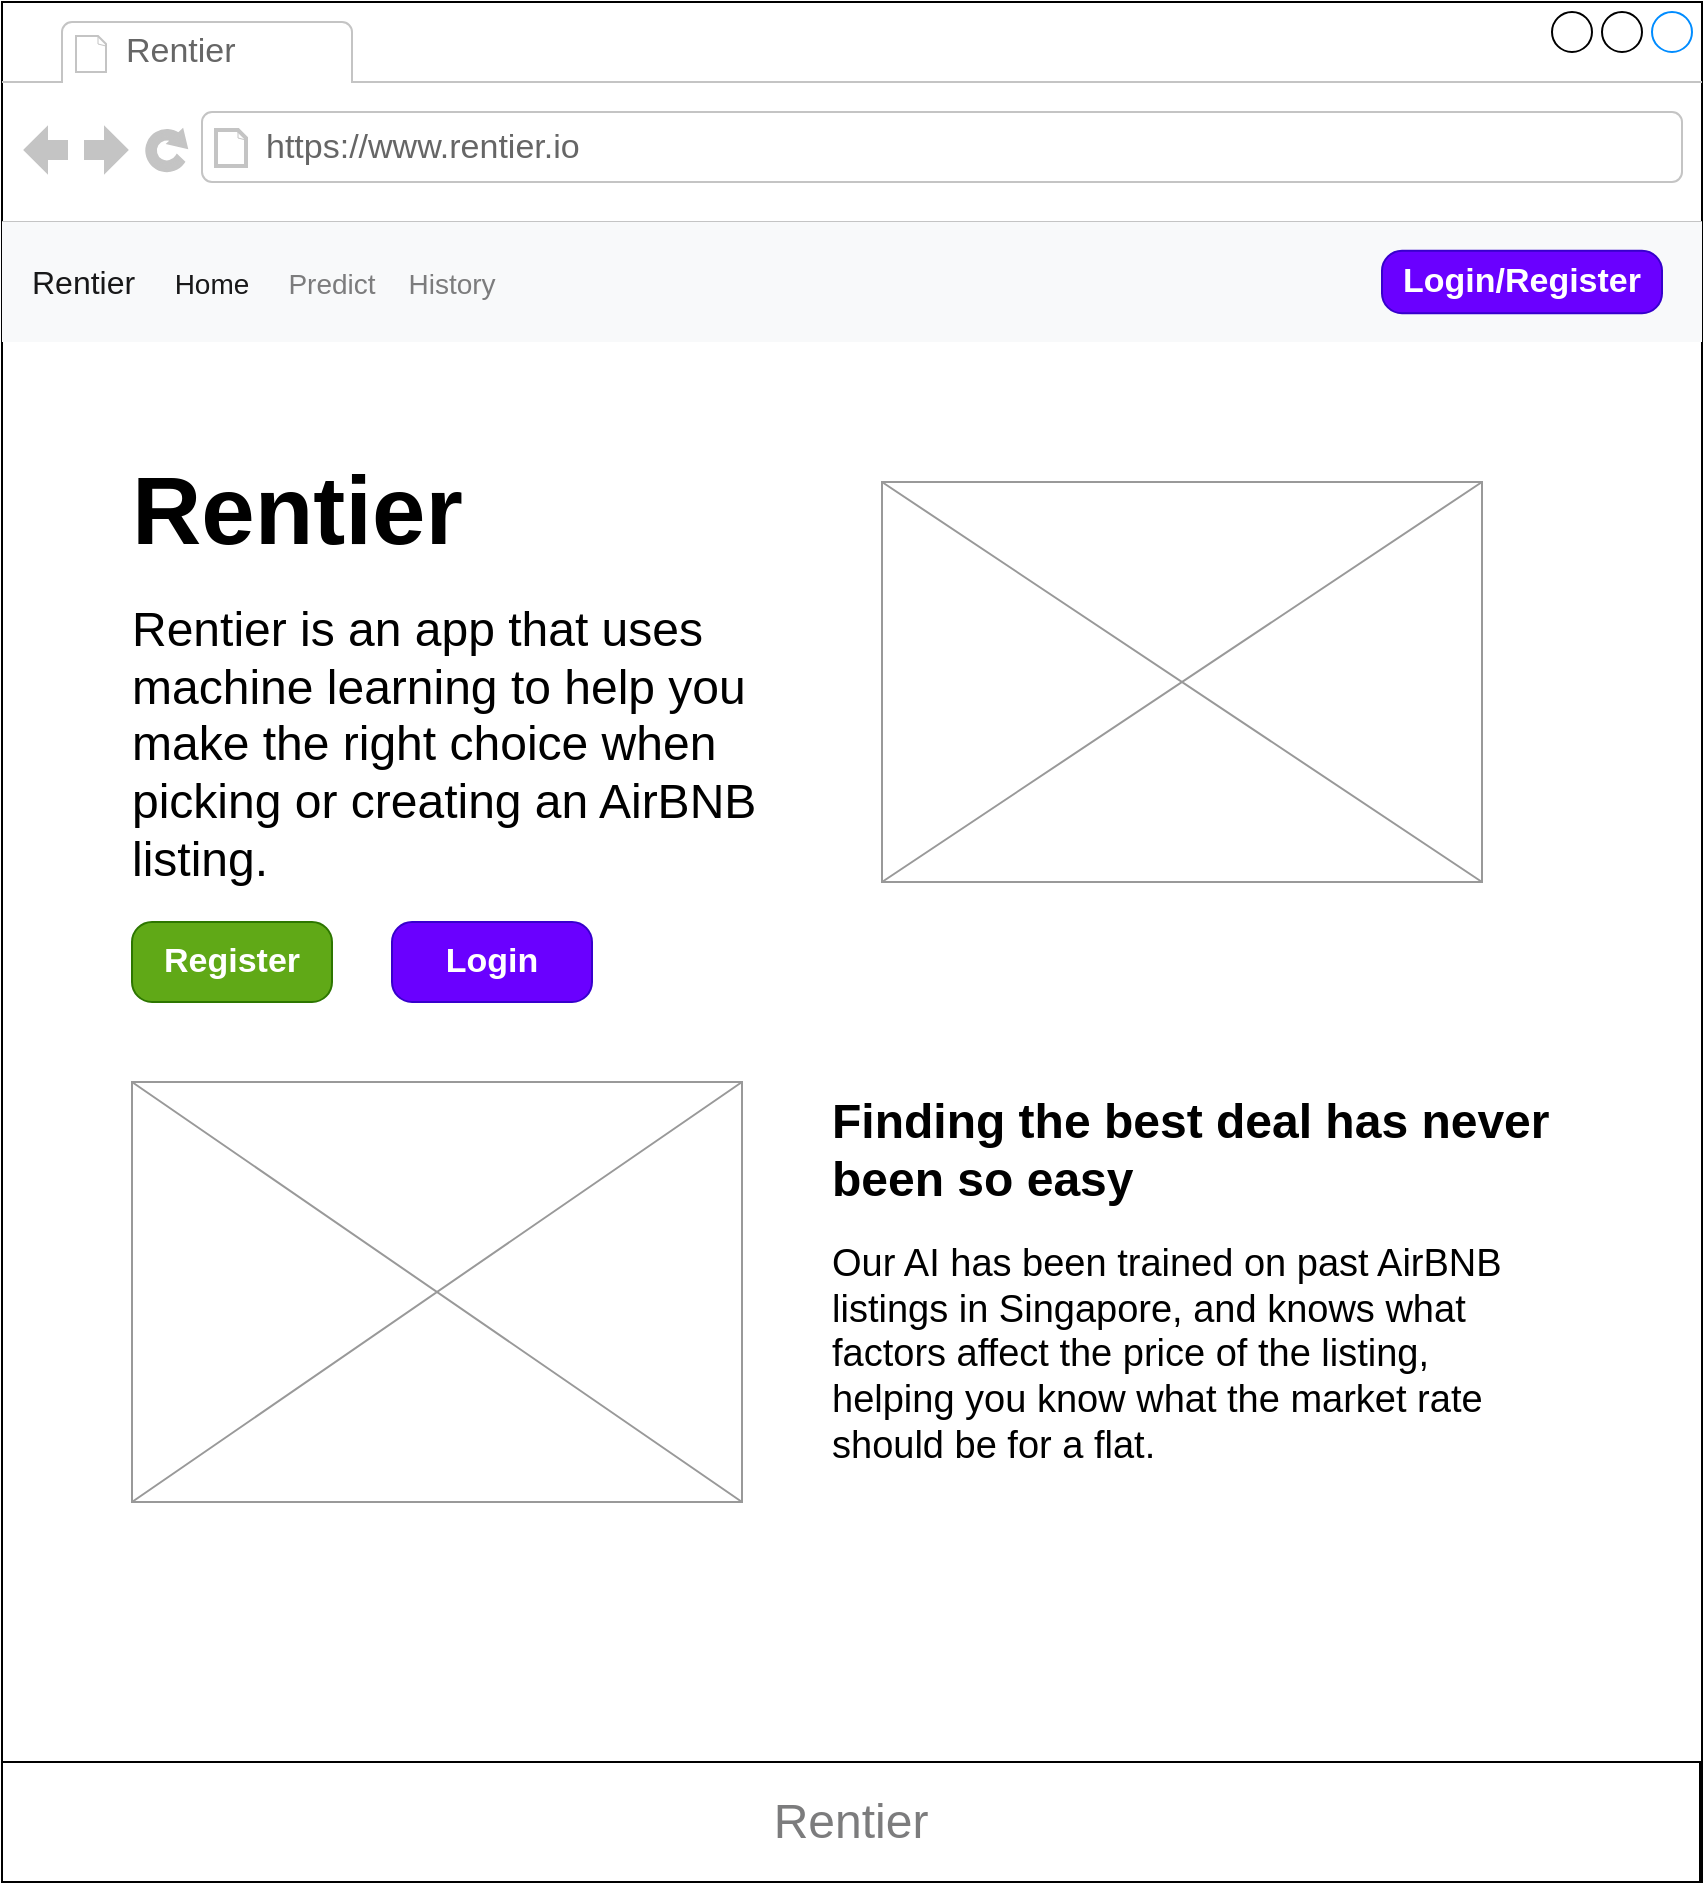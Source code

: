 <mxfile version="15.6.2" type="google" pages="5"><diagram id="wr2hf9peTP-QR5XF5ZSI" name="Home Page"><mxGraphModel dx="1378" dy="786" grid="1" gridSize="10" guides="1" tooltips="1" connect="1" arrows="1" fold="1" page="1" pageScale="1" pageWidth="850" pageHeight="1100" math="0" shadow="0"><root><mxCell id="0"/><mxCell id="1" parent="0"/><mxCell id="idosAbBk6d81yZNDhg0t-1" value="" style="strokeWidth=1;shadow=0;dashed=0;align=center;html=1;shape=mxgraph.mockup.containers.browserWindow;rSize=0;strokeColor2=#008cff;strokeColor3=#c4c4c4;mainText=,;recursiveResize=0;" vertex="1" parent="1"><mxGeometry width="850" height="940" as="geometry"/></mxCell><mxCell id="idosAbBk6d81yZNDhg0t-2" value="Rentier" style="strokeWidth=1;shadow=0;dashed=0;align=center;html=1;shape=mxgraph.mockup.containers.anchor;fontSize=17;fontColor=#666666;align=left;" vertex="1" parent="idosAbBk6d81yZNDhg0t-1"><mxGeometry x="60" y="12" width="110" height="26" as="geometry"/></mxCell><mxCell id="idosAbBk6d81yZNDhg0t-3" value="https://www.rentier.io" style="strokeWidth=1;shadow=0;dashed=0;align=center;html=1;shape=mxgraph.mockup.containers.anchor;rSize=0;fontSize=17;fontColor=#666666;align=left;" vertex="1" parent="idosAbBk6d81yZNDhg0t-1"><mxGeometry x="130" y="60" width="250" height="26" as="geometry"/></mxCell><mxCell id="idosAbBk6d81yZNDhg0t-4" value="Rentier" style="html=1;shadow=0;dashed=0;fillColor=#F8F9FA;strokeColor=none;fontSize=16;fontColor=#181819;align=left;spacing=15;" vertex="1" parent="idosAbBk6d81yZNDhg0t-1"><mxGeometry y="110" width="850" height="60" as="geometry"/></mxCell><mxCell id="idosAbBk6d81yZNDhg0t-5" value="Home" style="fillColor=none;strokeColor=none;fontSize=14;fontColor=#181819;align=center;" vertex="1" parent="idosAbBk6d81yZNDhg0t-4"><mxGeometry width="70" height="40" relative="1" as="geometry"><mxPoint x="70" y="10" as="offset"/></mxGeometry></mxCell><mxCell id="idosAbBk6d81yZNDhg0t-6" value="Predict" style="fillColor=none;strokeColor=none;fontSize=14;fontColor=#7C7C7D;align=center;" vertex="1" parent="idosAbBk6d81yZNDhg0t-4"><mxGeometry width="50" height="40" relative="1" as="geometry"><mxPoint x="140" y="10" as="offset"/></mxGeometry></mxCell><mxCell id="idosAbBk6d81yZNDhg0t-12" value="History" style="fillColor=none;strokeColor=none;fontSize=14;fontColor=#7C7C7D;align=center;" vertex="1" parent="idosAbBk6d81yZNDhg0t-4"><mxGeometry x="200" y="10" width="50" height="40" as="geometry"/></mxCell><mxCell id="idosAbBk6d81yZNDhg0t-13" value="Login/Register" style="strokeWidth=1;shadow=0;dashed=0;align=center;html=1;shape=mxgraph.mockup.buttons.button;mainText=;buttonStyle=round;fontSize=17;fontStyle=1;whiteSpace=wrap;fillColor=#6a00ff;strokeColor=#3700CC;fontColor=#ffffff;" vertex="1" parent="idosAbBk6d81yZNDhg0t-4"><mxGeometry x="690" y="14.38" width="140" height="31.25" as="geometry"/></mxCell><mxCell id="idosAbBk6d81yZNDhg0t-14" value="&lt;h1&gt;&lt;font style=&quot;font-size: 48px&quot;&gt;Rentier&lt;/font&gt;&lt;/h1&gt;&lt;p&gt;&lt;font style=&quot;font-size: 24px&quot;&gt;&lt;span&gt;&lt;/span&gt;&lt;span&gt;&lt;/span&gt;Rentier is an app that uses machine learning to help you make the right choice when picking or creating an AirBNB listing.&lt;/font&gt;&lt;br&gt;&lt;/p&gt;" style="text;html=1;strokeColor=none;fillColor=none;spacing=5;spacingTop=-20;whiteSpace=wrap;overflow=hidden;rounded=0;" vertex="1" parent="idosAbBk6d81yZNDhg0t-1"><mxGeometry x="60" y="220" width="370" height="230" as="geometry"/></mxCell><mxCell id="idosAbBk6d81yZNDhg0t-16" value="Register" style="strokeWidth=1;shadow=0;dashed=0;align=center;html=1;shape=mxgraph.mockup.buttons.button;mainText=;buttonStyle=round;fontSize=17;fontStyle=1;whiteSpace=wrap;fillColor=#60a917;strokeColor=#2D7600;fontColor=#ffffff;" vertex="1" parent="idosAbBk6d81yZNDhg0t-1"><mxGeometry x="65" y="460" width="100" height="40" as="geometry"/></mxCell><mxCell id="idosAbBk6d81yZNDhg0t-17" value="Login" style="strokeWidth=1;shadow=0;dashed=0;align=center;html=1;shape=mxgraph.mockup.buttons.button;mainText=;buttonStyle=round;fontSize=17;fontStyle=1;whiteSpace=wrap;fillColor=#6a00ff;strokeColor=#3700CC;fontColor=#ffffff;" vertex="1" parent="idosAbBk6d81yZNDhg0t-1"><mxGeometry x="195" y="460" width="100" height="40" as="geometry"/></mxCell><mxCell id="idosAbBk6d81yZNDhg0t-18" value="" style="verticalLabelPosition=bottom;shadow=0;dashed=0;align=center;html=1;verticalAlign=top;strokeWidth=1;shape=mxgraph.mockup.graphics.simpleIcon;strokeColor=#999999;fontSize=24;" vertex="1" parent="idosAbBk6d81yZNDhg0t-1"><mxGeometry x="440" y="240" width="300" height="200" as="geometry"/></mxCell><mxCell id="idosAbBk6d81yZNDhg0t-19" value="" style="verticalLabelPosition=bottom;shadow=0;dashed=0;align=center;html=1;verticalAlign=top;strokeWidth=1;shape=mxgraph.mockup.graphics.simpleIcon;strokeColor=#999999;fontSize=24;" vertex="1" parent="idosAbBk6d81yZNDhg0t-1"><mxGeometry x="65" y="540" width="305" height="210" as="geometry"/></mxCell><mxCell id="idosAbBk6d81yZNDhg0t-20" value="&lt;h1&gt;&lt;font style=&quot;font-size: 24px&quot;&gt;Finding the best deal has never been so easy&lt;/font&gt;&lt;/h1&gt;&lt;p&gt;&lt;font style=&quot;font-size: 19px&quot;&gt;Our AI has been trained on past AirBNB listings in Singapore, and knows what factors affect the price of the listing, helping you know what the market rate should be for a flat.&lt;/font&gt;&lt;/p&gt;" style="text;html=1;strokeColor=none;fillColor=none;spacing=5;spacingTop=-20;whiteSpace=wrap;overflow=hidden;rounded=0;" vertex="1" parent="idosAbBk6d81yZNDhg0t-1"><mxGeometry x="410" y="540" width="370" height="210" as="geometry"/></mxCell><mxCell id="KX4jK5u24epmwPZJg15z-1" value="Rentier" style="rounded=0;whiteSpace=wrap;html=1;fontSize=24;fontColor=#7C7C7D;fillColor=default;align=center;" vertex="1" parent="idosAbBk6d81yZNDhg0t-1"><mxGeometry y="880" width="849" height="60" as="geometry"/></mxCell></root></mxGraphModel></diagram><diagram name="Prediction" id="l5S5yUed-3uUM_Z5vK6P"><mxGraphModel dx="1969" dy="1123" grid="1" gridSize="10" guides="1" tooltips="1" connect="1" arrows="1" fold="1" page="1" pageScale="1" pageWidth="850" pageHeight="1100" math="0" shadow="0"><root><mxCell id="hEL4PH6zZd3SVlayn3tT-0"/><mxCell id="hEL4PH6zZd3SVlayn3tT-1" parent="hEL4PH6zZd3SVlayn3tT-0"/><mxCell id="hEL4PH6zZd3SVlayn3tT-2" value="" style="strokeWidth=1;shadow=0;dashed=0;align=center;html=1;shape=mxgraph.mockup.containers.browserWindow;rSize=0;strokeColor2=#008cff;strokeColor3=#c4c4c4;mainText=,;recursiveResize=0;" vertex="1" parent="hEL4PH6zZd3SVlayn3tT-1"><mxGeometry width="850" height="1960" as="geometry"/></mxCell><mxCell id="hEL4PH6zZd3SVlayn3tT-3" value="Rentier" style="strokeWidth=1;shadow=0;dashed=0;align=center;html=1;shape=mxgraph.mockup.containers.anchor;fontSize=17;fontColor=#666666;align=left;" vertex="1" parent="hEL4PH6zZd3SVlayn3tT-2"><mxGeometry x="60" y="12" width="110" height="26" as="geometry"/></mxCell><mxCell id="hEL4PH6zZd3SVlayn3tT-4" value="https://www.rentier.io/predict" style="strokeWidth=1;shadow=0;dashed=0;align=center;html=1;shape=mxgraph.mockup.containers.anchor;rSize=0;fontSize=17;fontColor=#666666;align=left;" vertex="1" parent="hEL4PH6zZd3SVlayn3tT-2"><mxGeometry x="130" y="60" width="250" height="26" as="geometry"/></mxCell><mxCell id="hEL4PH6zZd3SVlayn3tT-5" value="Rentier" style="html=1;shadow=0;dashed=0;fillColor=#F8F9FA;strokeColor=none;fontSize=16;fontColor=#181819;align=left;spacing=15;" vertex="1" parent="hEL4PH6zZd3SVlayn3tT-2"><mxGeometry y="110" width="850" height="60" as="geometry"/></mxCell><mxCell id="hEL4PH6zZd3SVlayn3tT-6" value="Home" style="fillColor=none;strokeColor=none;fontSize=14;fontColor=#7C7C7D;align=center;" vertex="1" parent="hEL4PH6zZd3SVlayn3tT-5"><mxGeometry width="70" height="40" relative="1" as="geometry"><mxPoint x="70" y="10" as="offset"/></mxGeometry></mxCell><mxCell id="hEL4PH6zZd3SVlayn3tT-7" value="Predict" style="fillColor=none;strokeColor=none;fontSize=14;fontColor=#181819;align=center;" vertex="1" parent="hEL4PH6zZd3SVlayn3tT-5"><mxGeometry width="50" height="40" relative="1" as="geometry"><mxPoint x="140" y="10" as="offset"/></mxGeometry></mxCell><mxCell id="hEL4PH6zZd3SVlayn3tT-8" value="History" style="fillColor=none;strokeColor=none;fontSize=14;fontColor=#7C7C7D;align=center;" vertex="1" parent="hEL4PH6zZd3SVlayn3tT-5"><mxGeometry x="200" y="10" width="50" height="40" as="geometry"/></mxCell><mxCell id="hEL4PH6zZd3SVlayn3tT-9" value="Logout" style="strokeWidth=1;shadow=0;dashed=0;align=center;html=1;shape=mxgraph.mockup.buttons.button;mainText=;buttonStyle=round;fontSize=17;fontStyle=1;whiteSpace=wrap;fillColor=#e51400;strokeColor=#B20000;fontColor=#ffffff;" vertex="1" parent="hEL4PH6zZd3SVlayn3tT-5"><mxGeometry x="690" y="14.38" width="140" height="31.25" as="geometry"/></mxCell><mxCell id="rL7fB-j-4pA3_Ognw6WV-0" value="&lt;h1&gt;&lt;font style=&quot;font-size: 38px&quot;&gt;Make a prediction&lt;/font&gt;&lt;/h1&gt;&lt;p&gt;Simply type down the details of the listing in question, and our AI model will make a prediction for you!&lt;/p&gt;" style="text;html=1;strokeColor=none;fillColor=none;spacing=5;spacingTop=-20;whiteSpace=wrap;overflow=hidden;rounded=0;fontSize=24;fontColor=#181819;align=left;" vertex="1" parent="hEL4PH6zZd3SVlayn3tT-2"><mxGeometry x="55" y="210" width="370" height="240" as="geometry"/></mxCell><mxCell id="HgRZv5uoOlBF2fvhtvtL-2" value="" style="rounded=1;whiteSpace=wrap;html=1;fontSize=38;fontColor=#7C7C7D;fillColor=default;align=left;" vertex="1" parent="hEL4PH6zZd3SVlayn3tT-2"><mxGeometry x="50" y="450" width="345" height="560" as="geometry"/></mxCell><mxCell id="HgRZv5uoOlBF2fvhtvtL-3" value="" style="strokeWidth=1;html=1;shadow=0;dashed=0;shape=mxgraph.ios.iTextInput;strokeColor=#444444;buttonText=;fontSize=8;whiteSpace=wrap;align=left;fontColor=#7C7C7D;fillColor=default;" vertex="1" parent="hEL4PH6zZd3SVlayn3tT-2"><mxGeometry x="125" y="497" width="200" height="27" as="geometry"/></mxCell><mxCell id="HgRZv5uoOlBF2fvhtvtL-5" value="&lt;font style=&quot;font-size: 12px&quot;&gt;Number of Bedrooms&lt;/font&gt;" style="text;html=1;strokeColor=none;fillColor=none;align=left;verticalAlign=middle;whiteSpace=wrap;rounded=0;fontSize=38;fontColor=#7C7C7D;" vertex="1" parent="hEL4PH6zZd3SVlayn3tT-2"><mxGeometry x="122.5" y="460" width="130" height="30" as="geometry"/></mxCell><mxCell id="HgRZv5uoOlBF2fvhtvtL-6" value="" style="strokeWidth=1;html=1;shadow=0;dashed=0;shape=mxgraph.ios.iTextInput;strokeColor=#444444;buttonText=;fontSize=8;whiteSpace=wrap;align=left;fontColor=#7C7C7D;fillColor=default;" vertex="1" parent="hEL4PH6zZd3SVlayn3tT-2"><mxGeometry x="125" y="561" width="200" height="27" as="geometry"/></mxCell><mxCell id="HgRZv5uoOlBF2fvhtvtL-7" value="&lt;font style=&quot;font-size: 12px&quot;&gt;Number of Bathrooms&lt;/font&gt;" style="text;html=1;strokeColor=none;fillColor=none;align=left;verticalAlign=middle;whiteSpace=wrap;rounded=0;fontSize=38;fontColor=#7C7C7D;" vertex="1" parent="hEL4PH6zZd3SVlayn3tT-2"><mxGeometry x="122.5" y="524" width="130" height="30" as="geometry"/></mxCell><mxCell id="HgRZv5uoOlBF2fvhtvtL-8" value="" style="strokeWidth=1;html=1;shadow=0;dashed=0;shape=mxgraph.ios.iTextInput;strokeColor=#444444;buttonText=;fontSize=8;whiteSpace=wrap;align=left;fontColor=#7C7C7D;fillColor=default;" vertex="1" parent="hEL4PH6zZd3SVlayn3tT-2"><mxGeometry x="125" y="625" width="200" height="27" as="geometry"/></mxCell><mxCell id="HgRZv5uoOlBF2fvhtvtL-9" value="&lt;font style=&quot;font-size: 12px&quot;&gt;Accommodates&lt;/font&gt;" style="text;html=1;strokeColor=none;fillColor=none;align=left;verticalAlign=middle;whiteSpace=wrap;rounded=0;fontSize=38;fontColor=#7C7C7D;" vertex="1" parent="hEL4PH6zZd3SVlayn3tT-2"><mxGeometry x="122.5" y="588" width="130" height="30" as="geometry"/></mxCell><mxCell id="RVHA_EwV0sQJcRJ93rix-0" value="Select Room Type" style="html=1;shadow=0;dashed=0;shape=mxgraph.bootstrap.rrect;rSize=5;strokeColor=#505050;strokeWidth=1;fillColor=#ffffff;fontColor=#777777;whiteSpace=wrap;align=left;verticalAlign=middle;fontStyle=0;fontSize=12;spacing=15;" vertex="1" parent="hEL4PH6zZd3SVlayn3tT-2"><mxGeometry x="122.5" y="696.5" width="200" height="27" as="geometry"/></mxCell><mxCell id="RVHA_EwV0sQJcRJ93rix-1" value="" style="shape=triangle;direction=south;fillColor=#495057;strokeColor=none;perimeter=none;fontSize=12;fontColor=#7C7C7D;align=left;" vertex="1" parent="RVHA_EwV0sQJcRJ93rix-0"><mxGeometry x="1" y="0.5" width="10" height="5" relative="1" as="geometry"><mxPoint x="-17" y="-2.5" as="offset"/></mxGeometry></mxCell><mxCell id="RVHA_EwV0sQJcRJ93rix-2" value="&lt;font style=&quot;font-size: 12px&quot;&gt;Room Type&lt;/font&gt;" style="text;html=1;strokeColor=none;fillColor=none;align=left;verticalAlign=middle;whiteSpace=wrap;rounded=0;fontSize=38;fontColor=#7C7C7D;" vertex="1" parent="hEL4PH6zZd3SVlayn3tT-2"><mxGeometry x="122.5" y="656.5" width="130" height="30" as="geometry"/></mxCell><mxCell id="RVHA_EwV0sQJcRJ93rix-3" value="Select Neighborhood" style="html=1;shadow=0;dashed=0;shape=mxgraph.bootstrap.rrect;rSize=5;strokeColor=#505050;strokeWidth=1;fillColor=#ffffff;fontColor=#777777;whiteSpace=wrap;align=left;verticalAlign=middle;fontStyle=0;fontSize=12;spacing=15;" vertex="1" parent="hEL4PH6zZd3SVlayn3tT-2"><mxGeometry x="122.5" y="763.5" width="200" height="27" as="geometry"/></mxCell><mxCell id="RVHA_EwV0sQJcRJ93rix-4" value="" style="shape=triangle;direction=south;fillColor=#495057;strokeColor=none;perimeter=none;fontSize=12;fontColor=#7C7C7D;align=left;" vertex="1" parent="RVHA_EwV0sQJcRJ93rix-3"><mxGeometry x="1" y="0.5" width="10" height="5" relative="1" as="geometry"><mxPoint x="-17" y="-2.5" as="offset"/></mxGeometry></mxCell><mxCell id="RVHA_EwV0sQJcRJ93rix-5" value="&lt;font style=&quot;font-size: 12px&quot;&gt;Neighborhood&lt;/font&gt;" style="text;html=1;strokeColor=none;fillColor=none;align=left;verticalAlign=middle;whiteSpace=wrap;rounded=0;fontSize=38;fontColor=#7C7C7D;" vertex="1" parent="hEL4PH6zZd3SVlayn3tT-2"><mxGeometry x="122.5" y="723.5" width="130" height="30" as="geometry"/></mxCell><mxCell id="RVHA_EwV0sQJcRJ93rix-6" value="Elevator Access?" style="html=1;shadow=0;dashed=0;shape=mxgraph.bootstrap.checkbox2;labelPosition=right;verticalLabelPosition=middle;align=left;verticalAlign=middle;gradientColor=#DEDEDE;fillColor=#EDEDED;checked=1;spacing=5;checkedFill=#0085FC;checkedStroke=#ffffff;sketch=0;fontSize=12;fontColor=#7C7C7D;" vertex="1" parent="hEL4PH6zZd3SVlayn3tT-2"><mxGeometry x="125" y="810" width="10" height="10" as="geometry"/></mxCell><mxCell id="RVHA_EwV0sQJcRJ93rix-7" value="Pool?" style="html=1;shadow=0;dashed=0;shape=mxgraph.bootstrap.checkbox2;labelPosition=right;verticalLabelPosition=middle;align=left;verticalAlign=middle;gradientColor=#DEDEDE;fillColor=#EDEDED;checked=0;spacing=5;fontColor=#6C767D;checkedFill=#0085FC;checkedStroke=#ffffff;sketch=0;fontSize=12;" vertex="1" parent="hEL4PH6zZd3SVlayn3tT-2"><mxGeometry x="125" y="830" width="10" height="10" as="geometry"/></mxCell><mxCell id="pL9EEipy-SoHtth5L1uI-0" value="" style="strokeWidth=1;html=1;shadow=0;dashed=0;shape=mxgraph.ios.iTextInput;strokeColor=#444444;buttonText=;fontSize=8;whiteSpace=wrap;align=left;fontColor=#7C7C7D;fillColor=default;" vertex="1" parent="hEL4PH6zZd3SVlayn3tT-2"><mxGeometry x="122.5" y="877" width="200" height="27" as="geometry"/></mxCell><mxCell id="pL9EEipy-SoHtth5L1uI-1" value="&lt;font style=&quot;font-size: 12px&quot;&gt;Actual Listing Price (Optional)&lt;/font&gt;" style="text;html=1;strokeColor=none;fillColor=none;align=left;verticalAlign=middle;whiteSpace=wrap;rounded=0;fontSize=38;fontColor=#7C7C7D;" vertex="1" parent="hEL4PH6zZd3SVlayn3tT-2"><mxGeometry x="120" y="840" width="191.25" height="30" as="geometry"/></mxCell><mxCell id="pL9EEipy-SoHtth5L1uI-5" value="" style="strokeWidth=1;html=1;shadow=0;dashed=0;shape=mxgraph.ios.iTextInput;strokeColor=#444444;buttonText=;fontSize=8;whiteSpace=wrap;align=left;fontColor=#7C7C7D;fillColor=default;" vertex="1" parent="hEL4PH6zZd3SVlayn3tT-2"><mxGeometry x="123.75" y="941" width="200" height="27" as="geometry"/></mxCell><mxCell id="pL9EEipy-SoHtth5L1uI-6" value="&lt;font style=&quot;font-size: 12px&quot;&gt;Link to Listing (Optional)&lt;/font&gt;" style="text;html=1;strokeColor=none;fillColor=none;align=left;verticalAlign=middle;whiteSpace=wrap;rounded=0;fontSize=38;fontColor=#7C7C7D;" vertex="1" parent="hEL4PH6zZd3SVlayn3tT-2"><mxGeometry x="121.25" y="904" width="191.25" height="30" as="geometry"/></mxCell><mxCell id="pL9EEipy-SoHtth5L1uI-7" value="Submit" style="html=1;shadow=0;dashed=0;shape=mxgraph.bootstrap.rrect;rSize=5;strokeWidth=1;whiteSpace=wrap;align=center;verticalAlign=middle;spacingLeft=0;fontStyle=0;fontSize=16;spacing=5;fillColor=#008a00;fontColor=#ffffff;strokeColor=#005700;" vertex="1" parent="hEL4PH6zZd3SVlayn3tT-2"><mxGeometry x="123.75" y="1030" width="90" height="40" as="geometry"/></mxCell><mxCell id="pL9EEipy-SoHtth5L1uI-8" value="Reset" style="html=1;shadow=0;dashed=0;shape=mxgraph.bootstrap.rrect;rSize=5;strokeWidth=1;whiteSpace=wrap;align=center;verticalAlign=middle;spacingLeft=0;fontStyle=0;fontSize=16;spacing=5;fillColor=#e51400;fontColor=#ffffff;strokeColor=#B20000;" vertex="1" parent="hEL4PH6zZd3SVlayn3tT-2"><mxGeometry x="242.5" y="1030" width="80" height="40" as="geometry"/></mxCell><mxCell id="pL9EEipy-SoHtth5L1uI-9" value="&lt;span&gt;&lt;/span&gt;&lt;span&gt;&lt;/span&gt;&lt;span&gt;&lt;b&gt;&lt;font style=&quot;font-size: 24px&quot;&gt;The predicted rental fee is...&lt;/font&gt;&lt;/b&gt;&lt;/span&gt;&lt;font color=&quot;#6c767d&quot; style=&quot;font-size: 24px&quot;&gt;&lt;b&gt;&lt;font style=&quot;font-size: 24px&quot;&gt;&lt;br style=&quot;font-size: 10px&quot;&gt;&lt;br&gt;&lt;div style=&quot;text-align: center&quot;&gt;&lt;span style=&quot;color: rgb(0 , 0 , 0) ; font-weight: normal&quot;&gt;&lt;font style=&quot;font-size: 24px&quot;&gt;$XX per night&lt;/font&gt;&lt;/span&gt;&lt;/div&gt;&lt;/font&gt;&lt;/b&gt;&lt;/font&gt;&lt;div style=&quot;text-align: center ; font-size: 24px&quot;&gt;&lt;font style=&quot;font-size: 24px&quot;&gt;which is $XX more/less than the listing price&lt;/font&gt;&lt;/div&gt;" style="html=1;shadow=0;dashed=0;shape=mxgraph.bootstrap.rrect;rSize=5;strokeColor=#DFDFDF;html=1;whiteSpace=wrap;fillColor=#ffffff;fontColor=#000000;verticalAlign=top;align=left;spacing=20;fontSize=14;" vertex="1" parent="hEL4PH6zZd3SVlayn3tT-2"><mxGeometry x="450" y="569.5" width="340" height="260.5" as="geometry"/></mxCell><mxCell id="pL9EEipy-SoHtth5L1uI-10" value="&lt;font color=&quot;#0066cc&quot;&gt;Why?&lt;/font&gt;" style="html=1;shadow=0;dashed=0;shape=mxgraph.bootstrap.rrect;rSize=5;perimeter=none;whiteSpace=wrap;fillColor=none;strokeColor=none;fontColor=#0085FC;resizeWidth=1;fontSize=14;align=center;" vertex="1" parent="pL9EEipy-SoHtth5L1uI-9"><mxGeometry y="1" width="108.8" height="40" relative="1" as="geometry"><mxPoint x="10" y="-50" as="offset"/></mxGeometry></mxCell><mxCell id="pL9EEipy-SoHtth5L1uI-11" value="&lt;font color=&quot;#0066cc&quot;&gt;See History&lt;/font&gt;" style="html=1;shadow=0;dashed=0;shape=mxgraph.bootstrap.rrect;rSize=5;perimeter=none;whiteSpace=wrap;fillColor=none;strokeColor=none;fontColor=#0085FC;resizeWidth=1;fontSize=14;align=center;" vertex="1" parent="pL9EEipy-SoHtth5L1uI-9"><mxGeometry y="1" width="136" height="40" relative="1" as="geometry"><mxPoint x="100" y="-50" as="offset"/></mxGeometry></mxCell><mxCell id="pL9EEipy-SoHtth5L1uI-12" value="&lt;h1&gt;&lt;span style=&quot;font-size: 38px&quot;&gt;Prediction Report&lt;/span&gt;&lt;br&gt;&lt;/h1&gt;&lt;div&gt;Want to know how the model predicted the price? See our breakdown below...&lt;/div&gt;" style="text;html=1;strokeColor=none;fillColor=none;spacing=5;spacingTop=-20;whiteSpace=wrap;overflow=hidden;rounded=0;fontSize=24;fontColor=#181819;align=left;" vertex="1" parent="hEL4PH6zZd3SVlayn3tT-2"><mxGeometry x="50" y="1120" width="520" height="240" as="geometry"/></mxCell><mxCell id="pL9EEipy-SoHtth5L1uI-15" value="" style="verticalLabelPosition=bottom;shadow=0;dashed=0;align=center;html=1;verticalAlign=top;strokeWidth=1;shape=mxgraph.mockup.graphics.simpleIcon;strokeColor=#999999;fontSize=24;fontColor=#7C7C7D;fillColor=default;" vertex="1" parent="hEL4PH6zZd3SVlayn3tT-2"><mxGeometry x="60" y="1310" width="705" height="300" as="geometry"/></mxCell><mxCell id="pL9EEipy-SoHtth5L1uI-16" value="Rentier" style="rounded=0;whiteSpace=wrap;html=1;fontSize=24;fontColor=#7C7C7D;fillColor=default;align=center;" vertex="1" parent="hEL4PH6zZd3SVlayn3tT-2"><mxGeometry x="1" y="1900" width="849" height="60" as="geometry"/></mxCell><mxCell id="xjct3JPKZQ4PBQR_SgUs-0" value="&lt;ul&gt;&lt;li&gt;&lt;span&gt;&lt;font color=&quot;#181819&quot;&gt;The pool access increases the value of the property&lt;/font&gt;&lt;/span&gt;&lt;/li&gt;&lt;li&gt;&lt;font color=&quot;#181819&quot;&gt;The room is a private room, increasing the value of the property&lt;/font&gt;&lt;/li&gt;&lt;li&gt;&lt;font color=&quot;#181819&quot;&gt;...&lt;/font&gt;&lt;/li&gt;&lt;/ul&gt;" style="text;strokeColor=none;fillColor=none;html=1;whiteSpace=wrap;verticalAlign=middle;overflow=hidden;fontSize=24;fontColor=#7C7C7D;" vertex="1" parent="hEL4PH6zZd3SVlayn3tT-2"><mxGeometry x="50" y="1630" width="560" height="200" as="geometry"/></mxCell></root></mxGraphModel></diagram><diagram name="Login" id="YK0bli3NwArdVQ9dGNDH"><mxGraphModel dx="1378" dy="786" grid="1" gridSize="10" guides="1" tooltips="1" connect="1" arrows="1" fold="1" page="1" pageScale="1" pageWidth="850" pageHeight="1100" math="0" shadow="0"><root><mxCell id="nmXCSd5IaHaW6Ctt459l-0"/><mxCell id="nmXCSd5IaHaW6Ctt459l-1" parent="nmXCSd5IaHaW6Ctt459l-0"/><mxCell id="nmXCSd5IaHaW6Ctt459l-2" value="" style="strokeWidth=1;shadow=0;dashed=0;align=center;html=1;shape=mxgraph.mockup.containers.browserWindow;rSize=0;strokeColor2=#008cff;strokeColor3=#c4c4c4;mainText=,;recursiveResize=0;" vertex="1" parent="nmXCSd5IaHaW6Ctt459l-1"><mxGeometry width="850" height="860" as="geometry"/></mxCell><mxCell id="nmXCSd5IaHaW6Ctt459l-3" value="Rentier" style="strokeWidth=1;shadow=0;dashed=0;align=center;html=1;shape=mxgraph.mockup.containers.anchor;fontSize=17;fontColor=#666666;align=left;" vertex="1" parent="nmXCSd5IaHaW6Ctt459l-2"><mxGeometry x="60" y="12" width="110" height="26" as="geometry"/></mxCell><mxCell id="nmXCSd5IaHaW6Ctt459l-4" value="https://www.rentier.io/login" style="strokeWidth=1;shadow=0;dashed=0;align=center;html=1;shape=mxgraph.mockup.containers.anchor;rSize=0;fontSize=17;fontColor=#666666;align=left;" vertex="1" parent="nmXCSd5IaHaW6Ctt459l-2"><mxGeometry x="130" y="60" width="250" height="26" as="geometry"/></mxCell><mxCell id="nmXCSd5IaHaW6Ctt459l-5" value="Rentier" style="html=1;shadow=0;dashed=0;fillColor=#F8F9FA;strokeColor=none;fontSize=16;fontColor=#181819;align=left;spacing=15;" vertex="1" parent="nmXCSd5IaHaW6Ctt459l-2"><mxGeometry y="110" width="850" height="60" as="geometry"/></mxCell><mxCell id="nmXCSd5IaHaW6Ctt459l-6" value="Home" style="fillColor=none;strokeColor=none;fontSize=14;fontColor=#7C7C7D;align=center;" vertex="1" parent="nmXCSd5IaHaW6Ctt459l-5"><mxGeometry width="70" height="40" relative="1" as="geometry"><mxPoint x="70" y="10" as="offset"/></mxGeometry></mxCell><mxCell id="nmXCSd5IaHaW6Ctt459l-7" value="Predict" style="fillColor=none;strokeColor=none;fontSize=14;fontColor=#7C7C7D;align=center;" vertex="1" parent="nmXCSd5IaHaW6Ctt459l-5"><mxGeometry width="50" height="40" relative="1" as="geometry"><mxPoint x="140" y="10" as="offset"/></mxGeometry></mxCell><mxCell id="nmXCSd5IaHaW6Ctt459l-8" value="History" style="fillColor=none;strokeColor=none;fontSize=14;fontColor=#7C7C7D;align=center;" vertex="1" parent="nmXCSd5IaHaW6Ctt459l-5"><mxGeometry x="200" y="10" width="50" height="40" as="geometry"/></mxCell><mxCell id="nmXCSd5IaHaW6Ctt459l-9" value="Login/Register" style="strokeWidth=1;shadow=0;dashed=0;align=center;html=1;shape=mxgraph.mockup.buttons.button;mainText=;buttonStyle=round;fontSize=17;fontStyle=1;whiteSpace=wrap;fillColor=#6a00ff;fontColor=#ffffff;strokeColor=#3700CC;" vertex="1" parent="nmXCSd5IaHaW6Ctt459l-5"><mxGeometry x="690" y="14.38" width="140" height="31.25" as="geometry"/></mxCell><mxCell id="nmXCSd5IaHaW6Ctt459l-16" value="Email address" style="fillColor=none;strokeColor=none;align=left;fontSize=14;fontColor=#7C7C7D;" vertex="1" parent="nmXCSd5IaHaW6Ctt459l-2"><mxGeometry width="260" height="40" relative="1" as="geometry"><mxPoint x="220" y="360" as="offset"/></mxGeometry></mxCell><mxCell id="nmXCSd5IaHaW6Ctt459l-17" value="" style="html=1;shadow=0;dashed=0;shape=mxgraph.bootstrap.rrect;rSize=5;fillColor=none;strokeColor=#999999;align=left;spacing=15;fontSize=14;fontColor=#6C767D;" vertex="1" parent="nmXCSd5IaHaW6Ctt459l-2"><mxGeometry width="410" height="30" relative="1" as="geometry"><mxPoint x="220" y="400" as="offset"/></mxGeometry></mxCell><mxCell id="nmXCSd5IaHaW6Ctt459l-18" value="We'll never share your email with anyone else." style="fillColor=none;strokeColor=none;align=left;spacing=2;fontSize=12;fontColor=#999999;" vertex="1" parent="nmXCSd5IaHaW6Ctt459l-2"><mxGeometry width="260" height="30" relative="1" as="geometry"><mxPoint x="220" y="430" as="offset"/></mxGeometry></mxCell><mxCell id="nmXCSd5IaHaW6Ctt459l-19" value="Password" style="fillColor=none;strokeColor=none;align=left;fontSize=14;fontColor=#7C7C7D;" vertex="1" parent="nmXCSd5IaHaW6Ctt459l-2"><mxGeometry width="260" height="40" relative="1" as="geometry"><mxPoint x="220" y="460" as="offset"/></mxGeometry></mxCell><mxCell id="nmXCSd5IaHaW6Ctt459l-20" value="" style="html=1;shadow=0;dashed=0;shape=mxgraph.bootstrap.rrect;rSize=5;fillColor=none;strokeColor=#999999;align=left;spacing=15;fontSize=14;fontColor=#6C767D;" vertex="1" parent="nmXCSd5IaHaW6Ctt459l-2"><mxGeometry width="410" height="30" relative="1" as="geometry"><mxPoint x="220" y="500" as="offset"/></mxGeometry></mxCell><mxCell id="nmXCSd5IaHaW6Ctt459l-21" value="Remember Me?" style="html=1;shadow=0;dashed=0;shape=mxgraph.bootstrap.rrect;rSize=2;fillColor=#EDEDED;strokeColor=#999999;align=left;fontSize=14;fontColor=#000000;labelPosition=right;verticalLabelPosition=middle;verticalAlign=middle;spacingLeft=5;spacingTop=-2;gradientColor=#DEDEDE;" vertex="1" parent="nmXCSd5IaHaW6Ctt459l-2"><mxGeometry width="10" height="10" relative="1" as="geometry"><mxPoint x="220" y="550" as="offset"/></mxGeometry></mxCell><mxCell id="nmXCSd5IaHaW6Ctt459l-22" value="Login" style="html=1;shadow=0;dashed=0;shape=mxgraph.bootstrap.rrect;rSize=5;align=center;fontSize=14;fillColor=#008a00;fontColor=#ffffff;strokeColor=#005700;" vertex="1" parent="nmXCSd5IaHaW6Ctt459l-2"><mxGeometry width="70" height="40" relative="1" as="geometry"><mxPoint x="220" y="580" as="offset"/></mxGeometry></mxCell><mxCell id="nmXCSd5IaHaW6Ctt459l-23" value="&lt;h1&gt;&lt;font color=&quot;#000000&quot;&gt;Login&lt;/font&gt;&lt;/h1&gt;" style="text;html=1;strokeColor=none;fillColor=none;spacing=5;spacingTop=-20;whiteSpace=wrap;overflow=hidden;rounded=0;fontSize=19;fontColor=#7C7C7D;align=center;" vertex="1" parent="nmXCSd5IaHaW6Ctt459l-2"><mxGeometry x="220" y="300" width="115" height="70" as="geometry"/></mxCell><mxCell id="nmXCSd5IaHaW6Ctt459l-24" value="&lt;font style=&quot;font-size: 14px&quot;&gt;New here? &lt;b&gt;&lt;font color=&quot;#0066cc&quot;&gt;Sign up&lt;/font&gt;&lt;/b&gt;&lt;/font&gt;" style="text;html=1;strokeColor=none;fillColor=none;align=center;verticalAlign=middle;whiteSpace=wrap;rounded=0;fontSize=19;fontColor=#000000;" vertex="1" parent="nmXCSd5IaHaW6Ctt459l-2"><mxGeometry x="330" y="640" width="190" height="30" as="geometry"/></mxCell><mxCell id="nDjCfvIkIbu-AlbjWuoY-0" value="Rentier" style="rounded=0;whiteSpace=wrap;html=1;fontSize=24;fontColor=#7C7C7D;fillColor=default;align=center;" vertex="1" parent="nmXCSd5IaHaW6Ctt459l-2"><mxGeometry x="1" y="800" width="849" height="60" as="geometry"/></mxCell></root></mxGraphModel></diagram><diagram name="Sign Up" id="LW9lwFio7oB4lLYagsr4"><mxGraphModel dx="1378" dy="786" grid="1" gridSize="10" guides="1" tooltips="1" connect="1" arrows="1" fold="1" page="1" pageScale="1" pageWidth="850" pageHeight="1100" math="0" shadow="0"><root><mxCell id="ZFozWKfOziJfeIv4BL6Q-0"/><mxCell id="ZFozWKfOziJfeIv4BL6Q-1" parent="ZFozWKfOziJfeIv4BL6Q-0"/><mxCell id="ZFozWKfOziJfeIv4BL6Q-2" value="" style="strokeWidth=1;shadow=0;dashed=0;align=center;html=1;shape=mxgraph.mockup.containers.browserWindow;rSize=0;strokeColor2=#008cff;strokeColor3=#c4c4c4;mainText=,;recursiveResize=0;" vertex="1" parent="ZFozWKfOziJfeIv4BL6Q-1"><mxGeometry width="850" height="850" as="geometry"/></mxCell><mxCell id="ZFozWKfOziJfeIv4BL6Q-3" value="Rentier" style="strokeWidth=1;shadow=0;dashed=0;align=center;html=1;shape=mxgraph.mockup.containers.anchor;fontSize=17;fontColor=#666666;align=left;" vertex="1" parent="ZFozWKfOziJfeIv4BL6Q-2"><mxGeometry x="60" y="12" width="110" height="26" as="geometry"/></mxCell><mxCell id="ZFozWKfOziJfeIv4BL6Q-4" value="https://www.rentier.io/register" style="strokeWidth=1;shadow=0;dashed=0;align=center;html=1;shape=mxgraph.mockup.containers.anchor;rSize=0;fontSize=17;fontColor=#666666;align=left;" vertex="1" parent="ZFozWKfOziJfeIv4BL6Q-2"><mxGeometry x="130" y="60" width="250" height="26" as="geometry"/></mxCell><mxCell id="ZFozWKfOziJfeIv4BL6Q-5" value="Rentier" style="html=1;shadow=0;dashed=0;fillColor=#F8F9FA;strokeColor=none;fontSize=16;fontColor=#181819;align=left;spacing=15;" vertex="1" parent="ZFozWKfOziJfeIv4BL6Q-2"><mxGeometry y="110" width="850" height="60" as="geometry"/></mxCell><mxCell id="ZFozWKfOziJfeIv4BL6Q-6" value="Home" style="fillColor=none;strokeColor=none;fontSize=14;fontColor=#7C7C7D;align=center;" vertex="1" parent="ZFozWKfOziJfeIv4BL6Q-5"><mxGeometry width="70" height="40" relative="1" as="geometry"><mxPoint x="70" y="10" as="offset"/></mxGeometry></mxCell><mxCell id="ZFozWKfOziJfeIv4BL6Q-7" value="Predict" style="fillColor=none;strokeColor=none;fontSize=14;fontColor=#7C7C7D;align=center;" vertex="1" parent="ZFozWKfOziJfeIv4BL6Q-5"><mxGeometry width="50" height="40" relative="1" as="geometry"><mxPoint x="140" y="10" as="offset"/></mxGeometry></mxCell><mxCell id="ZFozWKfOziJfeIv4BL6Q-8" value="History" style="fillColor=none;strokeColor=none;fontSize=14;fontColor=#7C7C7D;align=center;" vertex="1" parent="ZFozWKfOziJfeIv4BL6Q-5"><mxGeometry x="200" y="10" width="50" height="40" as="geometry"/></mxCell><mxCell id="ZFozWKfOziJfeIv4BL6Q-9" value="Login/Register" style="strokeWidth=1;shadow=0;dashed=0;align=center;html=1;shape=mxgraph.mockup.buttons.button;mainText=;buttonStyle=round;fontSize=17;fontStyle=1;whiteSpace=wrap;fillColor=#6a00ff;fontColor=#ffffff;strokeColor=#3700CC;" vertex="1" parent="ZFozWKfOziJfeIv4BL6Q-5"><mxGeometry x="690" y="14.38" width="140" height="31.25" as="geometry"/></mxCell><mxCell id="ZFozWKfOziJfeIv4BL6Q-10" value="Email address" style="fillColor=none;strokeColor=none;align=left;fontSize=14;fontColor=#7C7C7D;" vertex="1" parent="ZFozWKfOziJfeIv4BL6Q-2"><mxGeometry width="260" height="40" relative="1" as="geometry"><mxPoint x="220" y="360" as="offset"/></mxGeometry></mxCell><mxCell id="ZFozWKfOziJfeIv4BL6Q-11" value="" style="html=1;shadow=0;dashed=0;shape=mxgraph.bootstrap.rrect;rSize=5;fillColor=none;strokeColor=#999999;align=left;spacing=15;fontSize=14;fontColor=#6C767D;" vertex="1" parent="ZFozWKfOziJfeIv4BL6Q-2"><mxGeometry width="410" height="30" relative="1" as="geometry"><mxPoint x="220" y="400" as="offset"/></mxGeometry></mxCell><mxCell id="ZFozWKfOziJfeIv4BL6Q-12" value="We'll never share your email with anyone else." style="fillColor=none;strokeColor=none;align=left;spacing=2;fontSize=12;fontColor=#999999;" vertex="1" parent="ZFozWKfOziJfeIv4BL6Q-2"><mxGeometry width="260" height="30" relative="1" as="geometry"><mxPoint x="220" y="430" as="offset"/></mxGeometry></mxCell><mxCell id="ZFozWKfOziJfeIv4BL6Q-13" value="Password" style="fillColor=none;strokeColor=none;align=left;fontSize=14;fontColor=#7C7C7D;" vertex="1" parent="ZFozWKfOziJfeIv4BL6Q-2"><mxGeometry width="260" height="40" relative="1" as="geometry"><mxPoint x="220" y="460" as="offset"/></mxGeometry></mxCell><mxCell id="ZFozWKfOziJfeIv4BL6Q-14" value="" style="html=1;shadow=0;dashed=0;shape=mxgraph.bootstrap.rrect;rSize=5;fillColor=none;strokeColor=#999999;align=left;spacing=15;fontSize=14;fontColor=#6C767D;" vertex="1" parent="ZFozWKfOziJfeIv4BL6Q-2"><mxGeometry width="410" height="30" relative="1" as="geometry"><mxPoint x="220" y="500" as="offset"/></mxGeometry></mxCell><mxCell id="ZFozWKfOziJfeIv4BL6Q-16" value="Login" style="html=1;shadow=0;dashed=0;shape=mxgraph.bootstrap.rrect;rSize=5;align=center;fontSize=14;fillColor=#008a00;fontColor=#ffffff;strokeColor=#005700;" vertex="1" parent="ZFozWKfOziJfeIv4BL6Q-2"><mxGeometry width="70" height="40" relative="1" as="geometry"><mxPoint x="220" y="580" as="offset"/></mxGeometry></mxCell><mxCell id="ZFozWKfOziJfeIv4BL6Q-17" value="&lt;h1&gt;&lt;font color=&quot;#000000&quot;&gt;Sign Up&lt;/font&gt;&lt;/h1&gt;" style="text;html=1;strokeColor=none;fillColor=none;spacing=5;spacingTop=-20;whiteSpace=wrap;overflow=hidden;rounded=0;fontSize=19;fontColor=#7C7C7D;align=center;" vertex="1" parent="ZFozWKfOziJfeIv4BL6Q-2"><mxGeometry x="210" y="300" width="170" height="70" as="geometry"/></mxCell><mxCell id="ZFozWKfOziJfeIv4BL6Q-18" value="&lt;font style=&quot;font-size: 14px&quot;&gt;Already have an account? &lt;b&gt;&lt;font color=&quot;#0066cc&quot;&gt;Login&lt;/font&gt;&lt;/b&gt;&lt;/font&gt;" style="text;html=1;strokeColor=none;fillColor=none;align=center;verticalAlign=middle;whiteSpace=wrap;rounded=0;fontSize=19;fontColor=#000000;" vertex="1" parent="ZFozWKfOziJfeIv4BL6Q-2"><mxGeometry x="310" y="640" width="230" height="30" as="geometry"/></mxCell><mxCell id="DoTvUJxlMDxfK2Ohs-sw-0" value="Rentier" style="rounded=0;whiteSpace=wrap;html=1;fontSize=24;fontColor=#7C7C7D;fillColor=default;align=center;" vertex="1" parent="ZFozWKfOziJfeIv4BL6Q-2"><mxGeometry x="1" y="790" width="849" height="60" as="geometry"/></mxCell></root></mxGraphModel></diagram><diagram name="History" id="-dANjdHb4Wd8QvcEIvQg"><mxGraphModel dx="1378" dy="786" grid="1" gridSize="10" guides="1" tooltips="1" connect="1" arrows="1" fold="1" page="1" pageScale="1" pageWidth="850" pageHeight="1100" math="0" shadow="0"><root><mxCell id="rY2RUpi-IQfccKxuvGsS-0"/><mxCell id="rY2RUpi-IQfccKxuvGsS-1" parent="rY2RUpi-IQfccKxuvGsS-0"/><mxCell id="rY2RUpi-IQfccKxuvGsS-2" value="" style="strokeWidth=1;shadow=0;dashed=0;align=center;html=1;shape=mxgraph.mockup.containers.browserWindow;rSize=0;strokeColor2=#008cff;strokeColor3=#c4c4c4;mainText=,;recursiveResize=0;" vertex="1" parent="rY2RUpi-IQfccKxuvGsS-1"><mxGeometry width="1200" height="860" as="geometry"/></mxCell><mxCell id="rY2RUpi-IQfccKxuvGsS-3" value="Rentier" style="strokeWidth=1;shadow=0;dashed=0;align=center;html=1;shape=mxgraph.mockup.containers.anchor;fontSize=17;fontColor=#666666;align=left;" vertex="1" parent="rY2RUpi-IQfccKxuvGsS-2"><mxGeometry x="60" y="12" width="110" height="26" as="geometry"/></mxCell><mxCell id="rY2RUpi-IQfccKxuvGsS-4" value="https://www.rentier.io/history" style="strokeWidth=1;shadow=0;dashed=0;align=center;html=1;shape=mxgraph.mockup.containers.anchor;rSize=0;fontSize=17;fontColor=#666666;align=left;" vertex="1" parent="rY2RUpi-IQfccKxuvGsS-2"><mxGeometry x="130" y="60" width="250" height="26" as="geometry"/></mxCell><mxCell id="rY2RUpi-IQfccKxuvGsS-5" value="Rentier" style="html=1;shadow=0;dashed=0;fillColor=#F8F9FA;strokeColor=none;fontSize=16;fontColor=#181819;align=left;spacing=15;" vertex="1" parent="rY2RUpi-IQfccKxuvGsS-2"><mxGeometry y="110" width="1200" height="60" as="geometry"/></mxCell><mxCell id="rY2RUpi-IQfccKxuvGsS-6" value="Home" style="fillColor=none;strokeColor=none;fontSize=14;fontColor=#7C7C7D;align=center;" vertex="1" parent="rY2RUpi-IQfccKxuvGsS-5"><mxGeometry width="70" height="40" relative="1" as="geometry"><mxPoint x="70" y="10" as="offset"/></mxGeometry></mxCell><mxCell id="rY2RUpi-IQfccKxuvGsS-7" value="Predict" style="fillColor=none;strokeColor=none;fontSize=14;fontColor=#7C7C7D;align=center;" vertex="1" parent="rY2RUpi-IQfccKxuvGsS-5"><mxGeometry width="50" height="40" relative="1" as="geometry"><mxPoint x="140" y="10" as="offset"/></mxGeometry></mxCell><mxCell id="rY2RUpi-IQfccKxuvGsS-8" value="History" style="fillColor=none;strokeColor=none;fontSize=14;fontColor=#181819;align=center;" vertex="1" parent="rY2RUpi-IQfccKxuvGsS-5"><mxGeometry x="190.003" y="10" width="70.588" height="40" as="geometry"/></mxCell><mxCell id="rY2RUpi-IQfccKxuvGsS-9" value="Logout" style="strokeWidth=1;shadow=0;dashed=0;align=center;html=1;shape=mxgraph.mockup.buttons.button;mainText=;buttonStyle=round;fontSize=17;fontStyle=1;whiteSpace=wrap;fillColor=#e51400;fontColor=#ffffff;strokeColor=#B20000;" vertex="1" parent="rY2RUpi-IQfccKxuvGsS-5"><mxGeometry x="1050" y="14.38" width="121.76" height="31.25" as="geometry"/></mxCell><mxCell id="LAQY5MwWFxvCRQaw9pxk-3" value="&lt;div style=&quot;text-align: left ; font-size: 38px&quot;&gt;&lt;font style=&quot;font-size: 38px&quot;&gt;Your&lt;/font&gt;&lt;/div&gt;&lt;font style=&quot;font-size: 38px&quot;&gt;History&lt;/font&gt;" style="text;strokeColor=none;fillColor=none;html=1;fontSize=24;fontStyle=1;verticalAlign=middle;align=center;fontColor=#181819;" vertex="1" parent="rY2RUpi-IQfccKxuvGsS-2"><mxGeometry x="50" y="230" width="160" height="90" as="geometry"/></mxCell><mxCell id="iHZroEUXJszXF4iDtTf9-0" value="&lt;font style=&quot;font-size: 24px&quot;&gt;We keep track of your past submissions to help you make a comparison between different listings.&lt;/font&gt;" style="text;spacingTop=-5;whiteSpace=wrap;html=1;align=left;fontSize=12;fontFamily=Helvetica;fillColor=none;strokeColor=none;fontColor=#181819;" vertex="1" parent="rY2RUpi-IQfccKxuvGsS-2"><mxGeometry x="220" y="230" width="510" height="100" as="geometry"/></mxCell><mxCell id="iHZroEUXJszXF4iDtTf9-11" value="" style="group;" vertex="1" connectable="0" parent="rY2RUpi-IQfccKxuvGsS-2"><mxGeometry x="40" y="430" width="1170" height="190" as="geometry"/></mxCell><mxCell id="iHZroEUXJszXF4iDtTf9-10" value="" style="group" vertex="1" connectable="0" parent="iHZroEUXJszXF4iDtTf9-11"><mxGeometry width="786.999" height="190" as="geometry"/></mxCell><mxCell id="LAQY5MwWFxvCRQaw9pxk-0" value="&lt;table border=&quot;1&quot; width=&quot;100%&quot; cellpadding=&quot;4&quot; style=&quot;width: 100% ; height: 100% ; border-collapse: collapse&quot;&gt;&lt;tbody&gt;&lt;tr style=&quot;background-color: #a7c942 ; color: #ffffff ; border: 1px solid #98bf21&quot;&gt;&lt;th&gt;ID&lt;/th&gt;&lt;th&gt;&amp;nbsp;Bedrooms&lt;/th&gt;&lt;th&gt;Bathrooms&lt;/th&gt;&lt;/tr&gt;&lt;tr style=&quot;border: 1px solid #98bf21&quot;&gt;&lt;td&gt;1&lt;/td&gt;&lt;td&gt;2&lt;/td&gt;&lt;td&gt;1&lt;/td&gt;&lt;/tr&gt;&lt;tr style=&quot;background-color: #eaf2d3 ; border: 1px solid #98bf21&quot;&gt;&lt;td&gt;2&lt;/td&gt;&lt;td&gt;1&lt;/td&gt;&lt;td&gt;2&lt;/td&gt;&lt;/tr&gt;&lt;tr style=&quot;border: 1px solid #98bf21&quot;&gt;&lt;td&gt;3&lt;/td&gt;&lt;td&gt;2&lt;/td&gt;&lt;td&gt;2&lt;/td&gt;&lt;/tr&gt;&lt;tr style=&quot;background-color: #eaf2d3 ; border: 1px solid #98bf21&quot;&gt;&lt;td&gt;4&lt;/td&gt;&lt;td&gt;1&lt;/td&gt;&lt;td&gt;1&lt;/td&gt;&lt;/tr&gt;&lt;/tbody&gt;&lt;/table&gt;" style="text;html=1;overflow=fill;rounded=0;fontSize=14;align=center;" vertex="1" parent="iHZroEUXJszXF4iDtTf9-10"><mxGeometry width="226.262" height="190" as="geometry"/></mxCell><mxCell id="iHZroEUXJszXF4iDtTf9-4" value="&lt;table border=&quot;1&quot; width=&quot;100%&quot; cellpadding=&quot;4&quot; style=&quot;width: 100% ; height: 100% ; border-collapse: collapse&quot;&gt;&lt;tbody&gt;&lt;tr style=&quot;background-color: #a7c942 ; color: #ffffff ; border: 1px solid #98bf21&quot;&gt;&lt;th&gt;Neighbourhood&lt;/th&gt;&lt;th&gt;Room&lt;/th&gt;&lt;th&gt;Predicted Price&lt;/th&gt;&lt;/tr&gt;&lt;tr style=&quot;border: 1px solid #98bf21&quot;&gt;&lt;td&gt;Yishun&lt;/td&gt;&lt;td&gt;Shared&lt;/td&gt;&lt;td&gt;$40&lt;/td&gt;&lt;/tr&gt;&lt;tr style=&quot;background-color: #eaf2d3 ; border: 1px solid #98bf21&quot;&gt;&lt;td&gt;Marina Bay&lt;/td&gt;&lt;td&gt;Hotel&amp;nbsp;&lt;/td&gt;&lt;td&gt;$100&lt;/td&gt;&lt;/tr&gt;&lt;tr style=&quot;border: 1px solid #98bf21&quot;&gt;&lt;td&gt;Bukit Timah&lt;/td&gt;&lt;td&gt;Private&amp;nbsp;&lt;/td&gt;&lt;td&gt;$110&lt;/td&gt;&lt;/tr&gt;&lt;tr style=&quot;background-color: #eaf2d3 ; border: 1px solid #98bf21&quot;&gt;&lt;td&gt;Jurong&lt;/td&gt;&lt;td&gt;Shared&lt;/td&gt;&lt;td&gt;$70&lt;/td&gt;&lt;/tr&gt;&lt;/tbody&gt;&lt;/table&gt;" style="text;html=1;strokeColor=#c0c0c0;fillColor=#ffffff;overflow=fill;rounded=0;fontSize=14;fontColor=#181819;align=center;" vertex="1" parent="iHZroEUXJszXF4iDtTf9-10"><mxGeometry x="472.2" width="314.8" height="190" as="geometry"/></mxCell><mxCell id="iHZroEUXJszXF4iDtTf9-6" value="&lt;table border=&quot;1&quot; width=&quot;100%&quot; cellpadding=&quot;4&quot; style=&quot;width: 100% ; height: 100% ; border-collapse: collapse&quot;&gt;&lt;tbody&gt;&lt;tr style=&quot;background-color: #a7c942 ; color: #ffffff ; border: 1px solid #98bf21&quot;&gt;&lt;th&gt;Accommodates&lt;/th&gt;&lt;th&gt;&amp;nbsp;Pool?&lt;/th&gt;&lt;th&gt;Elevator?&lt;/th&gt;&lt;/tr&gt;&lt;tr style=&quot;border: 1px solid #98bf21&quot;&gt;&lt;td&gt;3&lt;/td&gt;&lt;td&gt;2&lt;/td&gt;&lt;td&gt;1&lt;/td&gt;&lt;/tr&gt;&lt;tr style=&quot;background-color: #eaf2d3 ; border: 1px solid #98bf21&quot;&gt;&lt;td&gt;1&lt;/td&gt;&lt;td&gt;3&lt;/td&gt;&lt;td&gt;2&lt;/td&gt;&lt;/tr&gt;&lt;tr style=&quot;border: 1px solid #98bf21&quot;&gt;&lt;td&gt;2&lt;/td&gt;&lt;td&gt;4&lt;/td&gt;&lt;td&gt;2&lt;/td&gt;&lt;/tr&gt;&lt;tr style=&quot;background-color: #eaf2d3 ; border: 1px solid #98bf21&quot;&gt;&lt;td&gt;1&lt;/td&gt;&lt;td&gt;1&lt;/td&gt;&lt;td&gt;1&lt;/td&gt;&lt;/tr&gt;&lt;/tbody&gt;&lt;/table&gt;" style="text;html=1;strokeColor=#c0c0c0;fillColor=#ffffff;overflow=fill;rounded=0;fontSize=14;fontColor=#181819;align=center;" vertex="1" parent="iHZroEUXJszXF4iDtTf9-10"><mxGeometry x="226.262" width="245.937" height="190" as="geometry"/></mxCell><mxCell id="iHZroEUXJszXF4iDtTf9-8" value="&lt;table border=&quot;1&quot; width=&quot;100%&quot; cellpadding=&quot;4&quot; style=&quot;width: 100% ; height: 100% ; border-collapse: collapse&quot;&gt;&lt;tbody&gt;&lt;tr style=&quot;background-color: #a7c942 ; color: #ffffff ; border: 1px solid #98bf21&quot;&gt;&lt;th&gt;Actual Price&lt;/th&gt;&lt;th&gt;Difference&lt;/th&gt;&lt;th&gt;Delete?&lt;/th&gt;&lt;/tr&gt;&lt;tr style=&quot;border: 1px solid #98bf21&quot;&gt;&lt;td&gt;$50&lt;/td&gt;&lt;td&gt;$10&lt;/td&gt;&lt;td&gt;&lt;br&gt;&lt;/td&gt;&lt;/tr&gt;&lt;tr style=&quot;background-color: #eaf2d3 ; border: 1px solid #98bf21&quot;&gt;&lt;td&gt;$90&lt;/td&gt;&lt;td&gt;$10&lt;/td&gt;&lt;td&gt;&lt;br&gt;&lt;/td&gt;&lt;/tr&gt;&lt;tr style=&quot;border: 1px solid #98bf21&quot;&gt;&lt;td&gt;$70&lt;/td&gt;&lt;td&gt;$40&lt;/td&gt;&lt;td&gt;&lt;br&gt;&lt;/td&gt;&lt;/tr&gt;&lt;tr style=&quot;background-color: #eaf2d3 ; border: 1px solid #98bf21&quot;&gt;&lt;td&gt;$70&lt;/td&gt;&lt;td&gt;$0&lt;/td&gt;&lt;td&gt;&lt;br&gt;&lt;/td&gt;&lt;/tr&gt;&lt;/tbody&gt;&lt;/table&gt;" style="text;html=1;strokeColor=#c0c0c0;fillColor=#ffffff;overflow=fill;rounded=0;fontSize=14;fontColor=#181819;align=center;" vertex="1" parent="iHZroEUXJszXF4iDtTf9-11"><mxGeometry x="786.999" width="314.8" height="190" as="geometry"/></mxCell><mxCell id="iHZroEUXJszXF4iDtTf9-12" value="" style="shape=image;html=1;verticalAlign=top;verticalLabelPosition=bottom;labelBackgroundColor=#ffffff;imageAspect=0;aspect=fixed;image=https://cdn4.iconfinder.com/data/icons/essential-app-2/16/bin-trash-gabage-delete-128.png;fontSize=24;fontColor=#181819;fillColor=default;" vertex="1" parent="iHZroEUXJszXF4iDtTf9-11"><mxGeometry x="1046.533" y="50" width="14.02" height="14.02" as="geometry"/></mxCell><mxCell id="iHZroEUXJszXF4iDtTf9-13" value="" style="shape=image;html=1;verticalAlign=top;verticalLabelPosition=bottom;labelBackgroundColor=#ffffff;imageAspect=0;aspect=fixed;image=https://cdn4.iconfinder.com/data/icons/essential-app-2/16/bin-trash-gabage-delete-128.png;fontSize=24;fontColor=#181819;fillColor=default;" vertex="1" parent="iHZroEUXJszXF4iDtTf9-11"><mxGeometry x="1046.533" y="87.5" width="14.02" height="14.02" as="geometry"/></mxCell><mxCell id="iHZroEUXJszXF4iDtTf9-14" value="" style="shape=image;html=1;verticalAlign=top;verticalLabelPosition=bottom;labelBackgroundColor=#ffffff;imageAspect=0;aspect=fixed;image=https://cdn4.iconfinder.com/data/icons/essential-app-2/16/bin-trash-gabage-delete-128.png;fontSize=24;fontColor=#181819;fillColor=default;" vertex="1" parent="iHZroEUXJszXF4iDtTf9-11"><mxGeometry x="1046.533" y="122.5" width="14.02" height="14.02" as="geometry"/></mxCell><mxCell id="iHZroEUXJszXF4iDtTf9-15" value="" style="shape=image;html=1;verticalAlign=top;verticalLabelPosition=bottom;labelBackgroundColor=#ffffff;imageAspect=0;aspect=fixed;image=https://cdn4.iconfinder.com/data/icons/essential-app-2/16/bin-trash-gabage-delete-128.png;fontSize=24;fontColor=#181819;fillColor=default;" vertex="1" parent="iHZroEUXJszXF4iDtTf9-11"><mxGeometry x="1046.533" y="160" width="14.02" height="14.02" as="geometry"/></mxCell><mxCell id="gwLjuBFa3VXa_uWaigzH-0" value="Rentier" style="rounded=0;whiteSpace=wrap;html=1;fontSize=24;fontColor=#7C7C7D;fillColor=default;align=center;" vertex="1" parent="rY2RUpi-IQfccKxuvGsS-2"><mxGeometry y="800" width="1200" height="60" as="geometry"/></mxCell><mxCell id="yvA2Unf0kTjnDsMV8A9D-0" value="Sort By" style="rounded=1;fillColor=#F1F2F4;strokeColor=none;html=1;fontColor=#596780;align=left;fontSize=12;spacingLeft=10;sketch=0;" vertex="1" parent="rY2RUpi-IQfccKxuvGsS-2"><mxGeometry x="1050" y="380" width="90" height="33" as="geometry"/></mxCell><mxCell id="yvA2Unf0kTjnDsMV8A9D-1" value="" style="shape=triangle;direction=south;fillColor=#596780;strokeColor=none;html=1;sketch=0;fontSize=24;fontColor=#0066CC;align=left;" vertex="1" parent="yvA2Unf0kTjnDsMV8A9D-0"><mxGeometry x="1" y="0.5" width="12" height="6" relative="1" as="geometry"><mxPoint x="-20" y="-3" as="offset"/></mxGeometry></mxCell></root></mxGraphModel></diagram></mxfile>
